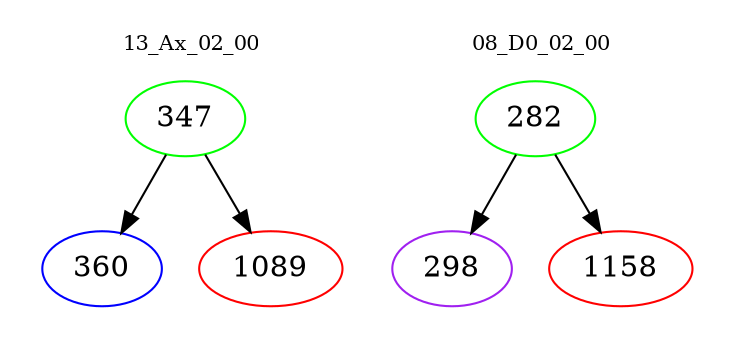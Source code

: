 digraph{
subgraph cluster_0 {
color = white
label = "13_Ax_02_00";
fontsize=10;
T0_347 [label="347", color="green"]
T0_347 -> T0_360 [color="black"]
T0_360 [label="360", color="blue"]
T0_347 -> T0_1089 [color="black"]
T0_1089 [label="1089", color="red"]
}
subgraph cluster_1 {
color = white
label = "08_D0_02_00";
fontsize=10;
T1_282 [label="282", color="green"]
T1_282 -> T1_298 [color="black"]
T1_298 [label="298", color="purple"]
T1_282 -> T1_1158 [color="black"]
T1_1158 [label="1158", color="red"]
}
}
